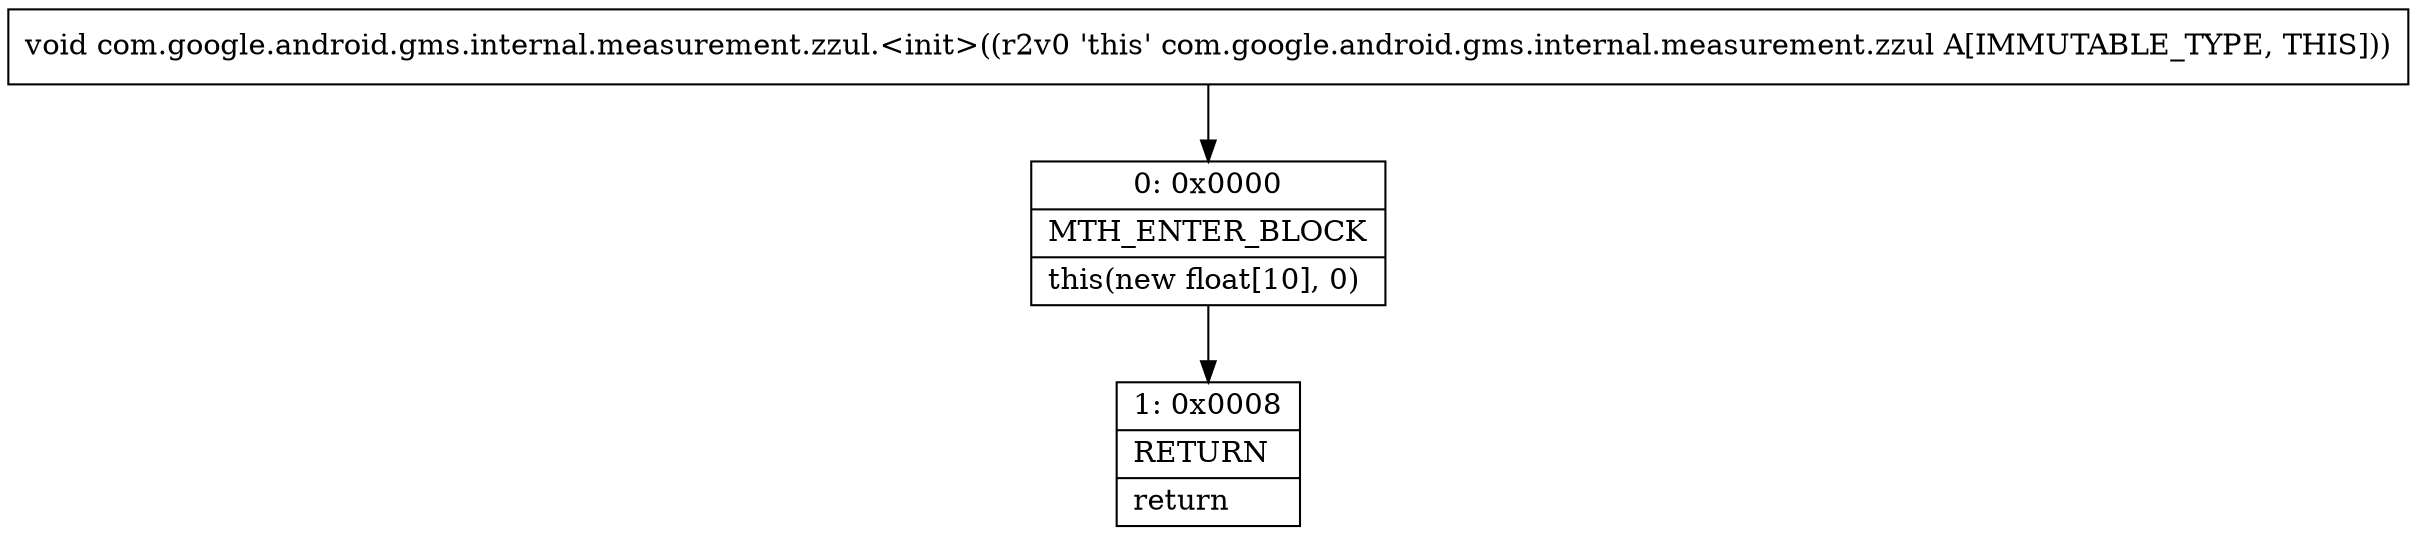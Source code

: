 digraph "CFG forcom.google.android.gms.internal.measurement.zzul.\<init\>()V" {
Node_0 [shape=record,label="{0\:\ 0x0000|MTH_ENTER_BLOCK\l|this(new float[10], 0)\l}"];
Node_1 [shape=record,label="{1\:\ 0x0008|RETURN\l|return\l}"];
MethodNode[shape=record,label="{void com.google.android.gms.internal.measurement.zzul.\<init\>((r2v0 'this' com.google.android.gms.internal.measurement.zzul A[IMMUTABLE_TYPE, THIS])) }"];
MethodNode -> Node_0;
Node_0 -> Node_1;
}

